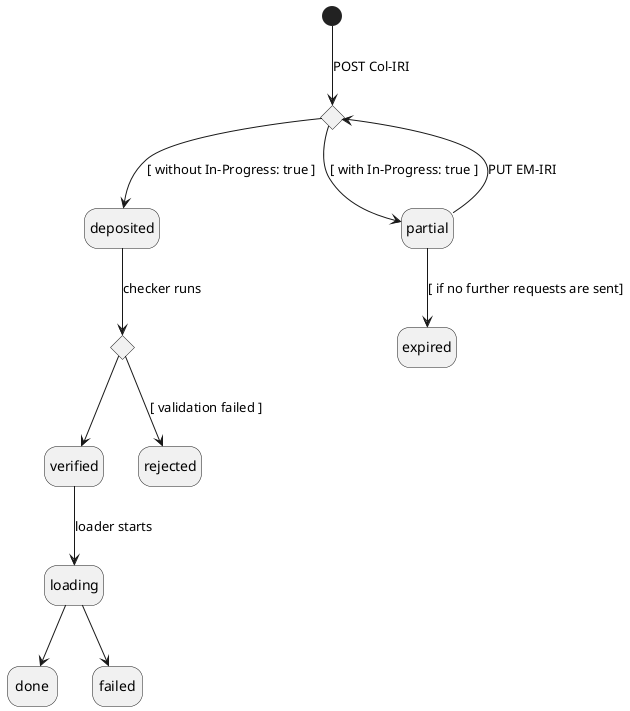 @startuml
  hide empty description

  state request <<choice>>

  [*] --> request : POST Col-IRI

  request --> deposited : [ without In-Progress: true ]
  request --> partial : [ with In-Progress: true ]

  partial --> request : PUT EM-IRI

  partial --> expired : [ if no further requests are sent]

  state validation <<choice>>

  deposited --> validation : checker runs

  validation --> verified
  validation --> rejected : [ validation failed ]

  verified --> loading : loader starts

  loading --> done

  loading --> failed
@enduml
